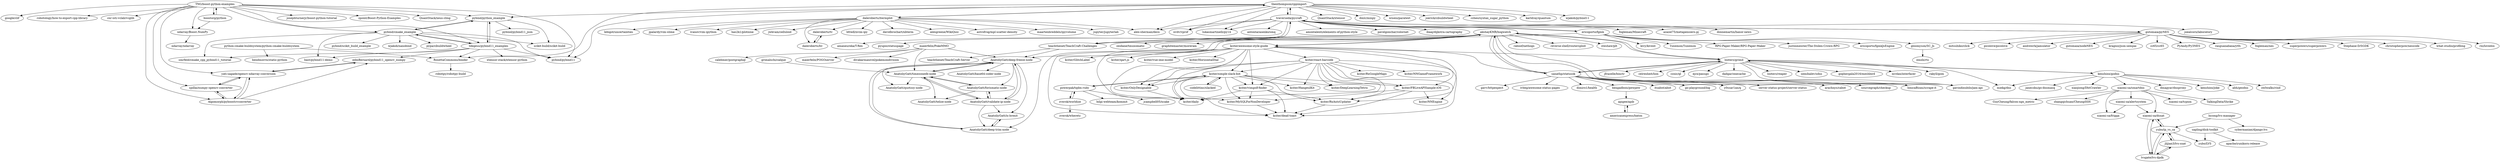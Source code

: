 digraph G {
"tbenthompson/cppimport" -> "wjakob/pybind11" ["e"=1]
"tbenthompson/cppimport" -> "pybind/pybind11" ["e"=1]
"tbenthompson/cppimport" -> "nvdv/vprof" ["e"=1]
"tbenthompson/cppimport" -> "alex-sherman/deco" ["e"=1]
"tbenthompson/cppimport" -> "pybind/python_example"
"tbenthompson/cppimport" -> "lukasmartinelli/py14" ["e"=1]
"tbenthompson/cppimport" -> "traverseda/pycraft"
"tbenthompson/cppimport" -> "QuantStack/xtensor" ["e"=1]
"tbenthompson/cppimport" -> "RosettaCommons/binder"
"tbenthompson/cppimport" -> "dmlc/minpy" ["e"=1]
"tbenthompson/cppimport" -> "wiseio/paratext" ["e"=1]
"tbenthompson/cppimport" -> "joerick/cibuildwheel" ["e"=1]
"tbenthompson/cppimport" -> "daleroberts/itermplot"
"tbenthompson/cppimport" -> "czheo/syntax_sugar_python" ["e"=1]
"tbenthompson/cppimport" -> "karldray/quantum"
"maierfelix/PokeMMO" -> "AnatoliyGatt/deep-freeze-node"
"maierfelix/PokeMMO" -> "maierfelix/POGOserver" ["e"=1]
"maierfelix/PokeMMO" -> "divakarmanivel/pokemondivision"
"maierfelix/PokeMMO" -> "AnatoliyGatt/timezonedb-node"
"maierfelix/PokeMMO" -> "calebmer/postgraphql" ["e"=1]
"kciter/awesome-style-guide" -> "kciter/vimgolf-finder"
"kciter/awesome-style-guide" -> "kciter/dead-toast"
"kciter/awesome-style-guide" -> "akshayKMR/hogwatch"
"kciter/awesome-style-guide" -> "kciter/simple-slack-bot"
"kciter/awesome-style-guide" -> "kciter/MySQLForNonDeveloper"
"kciter/awesome-style-guide" -> "kciter/react-barcode"
"kciter/awesome-style-guide" -> "kciter/OnlyDesignable"
"kciter/awesome-style-guide" -> "kciter/RxAutoUpdater"
"kciter/awesome-style-guide" -> "kciter/FBLiveAPISample-iOS"
"kciter/awesome-style-guide" -> "kciter/GlitchLabel" ["e"=1]
"kciter/awesome-style-guide" -> "looterz/grimd"
"kciter/awesome-style-guide" -> "kciter/daily"
"kciter/awesome-style-guide" -> "kciter/qart.js" ["e"=1]
"kciter/awesome-style-guide" -> "kciter/vue-ime-model"
"kciter/awesome-style-guide" -> "kciter/HorizontalDial"
"xiaomi-sa/alertsystem" -> "xiaomi-sa/frigga"
"xiaomi-sa/alertsystem" -> "xiaomi-sa/dsnat"
"pybind/cmake_example" -> "pybind/python_example"
"pybind/cmake_example" -> "tdegeus/pybind11_examples"
"pybind/cmake_example" -> "scikit-build/scikit-build" ["e"=1]
"pybind/cmake_example" -> "smrfeld/cmake_cpp_pybind11_tutorial"
"pybind/cmake_example" -> "pybind/scikit_build_example"
"pybind/cmake_example" -> "wjakob/nanobind" ["e"=1]
"pybind/cmake_example" -> "pybind/pybind11" ["e"=1]
"pybind/cmake_example" -> "pypa/cibuildwheel" ["e"=1]
"pybind/cmake_example" -> "bast/pybind11-demo"
"sanathp/statusok" -> "akshayKMR/hogwatch"
"sanathp/statusok" -> "sourcegraph/checkup" ["e"=1]
"sanathp/statusok" -> "looterz/grimd"
"sanathp/statusok" -> "gavv/httpexpect" ["e"=1]
"sanathp/statusok" -> "IonicaBizau/scrape-it" ["e"=1]
"sanathp/statusok" -> "ivbeg/awesome-status-pages" ["e"=1]
"sanathp/statusok" -> "kciter/awesome-style-guide"
"sanathp/statusok" -> "dimiro1/health" ["e"=1]
"sanathp/statusok" -> "bengadbois/pewpew"
"sanathp/statusok" -> "itsabot/abot" ["e"=1]
"sanathp/statusok" -> "go-playground/log" ["e"=1]
"sanathp/statusok" -> "y0ssar1an/q" ["e"=1]
"sanathp/statusok" -> "server-status-project/server-status" ["e"=1]
"sanathp/statusok" -> "arachnys/cabot" ["e"=1]
"sanathp/statusok" -> "gavindinubilo/jam-api" ["e"=1]
"looterz/grimd" -> "akshayKMR/hogwatch"
"looterz/grimd" -> "kenshinx/godns"
"looterz/grimd" -> "looterz/reaper"
"looterz/grimd" -> "semihalev/sdns" ["e"=1]
"looterz/grimd" -> "gophergala2016/meshbird" ["e"=1]
"looterz/grimd" -> "mvdan/interfacer" ["e"=1]
"looterz/grimd" -> "sanathp/statusok"
"looterz/grimd" -> "rakyll/gom" ["e"=1]
"looterz/grimd" -> "jfrazelle/binctr" ["e"=1]
"looterz/grimd" -> "miekg/dns" ["e"=1]
"looterz/grimd" -> "celrenheit/lion" ["e"=1]
"looterz/grimd" -> "cznic/ql" ["e"=1]
"looterz/grimd" -> "ejcx/passgo"
"looterz/grimd" -> "gavindinubilo/jam-api" ["e"=1]
"looterz/grimd" -> "dadgar/onecache"
"daleroberts/tv" -> "daleroberts/bv"
"boostorg/python" -> "TNG/boost-python-examples"
"boostorg/python" -> "ndarray/Boost.NumPy"
"traverseda/pycraft" -> "teachthenet/TeachCraft-Challenges"
"traverseda/pycraft" -> "ericoporto/fgmk"
"traverseda/pycraft" -> "fogleman/Minecraft" ["e"=1]
"traverseda/pycraft" -> "azazel75/metapensiero.pj" ["e"=1]
"traverseda/pycraft" -> "alex-sherman/deco" ["e"=1]
"traverseda/pycraft" -> "donnemartin/haxor-news" ["e"=1]
"traverseda/pycraft" -> "gutomaia/pyNES"
"traverseda/pycraft" -> "joealcorn/laboratory" ["e"=1]
"traverseda/pycraft" -> "antontarasenko/smq" ["e"=1]
"traverseda/pycraft" -> "amontalenti/elements-of-python-style" ["e"=1]
"traverseda/pycraft" -> "pavelgonchar/colornet" ["e"=1]
"traverseda/pycraft" -> "nvdv/vprof" ["e"=1]
"traverseda/pycraft" -> "tbenthompson/cppimport"
"traverseda/pycraft" -> "lukasmartinelli/py14" ["e"=1]
"traverseda/pycraft" -> "ibaaj/dijkstra-cartography" ["e"=1]
"tdegeus/pybind11_examples" -> "pybind/cmake_example"
"tdegeus/pybind11_examples" -> "pybind/python_example"
"tdegeus/pybind11_examples" -> "edmBernard/pybind11_opencv_numpy"
"tdegeus/pybind11_examples" -> "xtensor-stack/xtensor-python" ["e"=1]
"tdegeus/pybind11_examples" -> "bast/pybind11-demo"
"tdegeus/pybind11_examples" -> "pybind/pybind11" ["e"=1]
"tdegeus/pybind11_examples" -> "RosettaCommons/binder"
"tdegeus/pybind11_examples" -> "smrfeld/cmake_cpp_pybind11_tutorial"
"grimalschi/calque" -> "AnatoliyGatt/timezonedb-node"
"bengadbois/pewpew" -> "apigee/apib"
"daleroberts/itermplot" -> "daleroberts/bv"
"daleroberts/itermplot" -> "daleroberts/tv"
"daleroberts/itermplot" -> "alex-sherman/deco" ["e"=1]
"daleroberts/itermplot" -> "bfredl/nvim-ipy" ["e"=1]
"daleroberts/itermplot" -> "davidbrochart/nbterm" ["e"=1]
"daleroberts/itermplot" -> "tbenthompson/cppimport"
"daleroberts/itermplot" -> "alexgreene/WikiQuiz" ["e"=1]
"daleroberts/itermplot" -> "astrofrog/mpl-scatter-density" ["e"=1]
"daleroberts/itermplot" -> "maartenbreddels/ipyvolume" ["e"=1]
"daleroberts/itermplot" -> "jupyter/jupyterlab" ["e"=1]
"daleroberts/itermplot" -> "lebigot/uncertainties" ["e"=1]
"daleroberts/itermplot" -> "jpalardy/vim-slime" ["e"=1]
"daleroberts/itermplot" -> "ivanov/vim-ipython" ["e"=1]
"daleroberts/itermplot" -> "has2k1/plotnine" ["e"=1]
"daleroberts/itermplot" -> "jwkvam/celluloid" ["e"=1]
"pybind/python_example" -> "pybind/cmake_example"
"pybind/python_example" -> "tdegeus/pybind11_examples"
"pybind/python_example" -> "pybind/pybind11_json"
"pybind/python_example" -> "scikit-build/scikit-build" ["e"=1]
"ericoporto/fgmk" -> "traverseda/pycraft"
"ericoporto/fgmk" -> "Tuxemon/Tuxemon" ["e"=1]
"ericoporto/fgmk" -> "RPG-Paper-Maker/RPG-Paper-Maker" ["e"=1]
"ericoporto/fgmk" -> "teachthenet/TeachCraft-Challenges"
"ericoporto/fgmk" -> "justinmeister/The-Stolen-Crown-RPG" ["e"=1]
"ericoporto/fgmk" -> "ericoporto/fgmkJsEngine"
"ericoporto/fgmk" -> "gloomyson/SC_Js"
"ericoporto/fgmk" -> "kivy/kivent" ["e"=1]
"RosettaCommons/binder" -> "robotpy/robotpy-build"
"zverok/worldize" -> "zverok/wheretz"
"zverok/worldize" -> "powerpak/tqdm-ruby"
"kciter/react-barcode" -> "kciter/dead-toast"
"kciter/react-barcode" -> "kciter/vimgolf-finder"
"kciter/react-barcode" -> "kciter/OnlyDesignable"
"kciter/react-barcode" -> "kciter/RxAutoUpdater"
"kciter/react-barcode" -> "kciter/MySQLForNonDeveloper"
"kciter/react-barcode" -> "kciter/simple-slack-bot"
"kciter/react-barcode" -> "kciter/daily"
"kciter/react-barcode" -> "kciter/FBLiveAPISample-iOS"
"kciter/react-barcode" -> "kciter/HangeulKit"
"kciter/react-barcode" -> "kciter/DeepLearningTetris"
"kciter/react-barcode" -> "kciter/NNEngine"
"kciter/react-barcode" -> "kciter/RxGoogleMaps"
"kciter/react-barcode" -> "kciter/NNGameFramework"
"lxcong/lvs-manager" -> "cybermaniax/django-lvs"
"lxcong/lvs-manager" -> "yubo/ip_vs_ca"
"jlijian3/lvs-snat" -> "lvsgate/lvs-dpdk"
"jlijian3/lvs-snat" -> "yubo/ip_vs_ca"
"kenshinx/godns" -> "kenshinx/joke"
"kenshinx/godns" -> "abh/geodns" ["e"=1]
"kenshinx/godns" -> "owlwalks/rind"
"kenshinx/godns" -> "miekg/dns" ["e"=1]
"kenshinx/godns" -> "looterz/grimd"
"kenshinx/godns" -> "janeczku/go-dnsmasq"
"kenshinx/godns" -> "xiaojiong/DhtCrawler" ["e"=1]
"kenshinx/godns" -> "xiaomi-sa/smartdns"
"kenshinx/godns" -> "dmagyar/dnsproxy"
"gutomaia/pyNES" -> "gutomaia/nodeNES"
"gutomaia/pyNES" -> "traverseda/pycraft"
"gutomaia/pyNES" -> "kragniz/json-sempai" ["e"=1]
"gutomaia/pyNES" -> "cc65/cc65" ["e"=1]
"gutomaia/pyNES" -> "PyAndy/Py3NES"
"gutomaia/pyNES" -> "rasguanabana/ytfs" ["e"=1]
"gutomaia/pyNES" -> "fogleman/nes" ["e"=1]
"gutomaia/pyNES" -> "superpowers/superpowers" ["e"=1]
"gutomaia/pyNES" -> "Stephane-D/SGDK" ["e"=1]
"gutomaia/pyNES" -> "christopherpow/nesicide" ["e"=1]
"gutomaia/pyNES" -> "what-studio/profiling" ["e"=1]
"gutomaia/pyNES" -> "rxi/lovedos" ["e"=1]
"gutomaia/pyNES" -> "mitsuhiko/click" ["e"=1]
"gutomaia/pyNES" -> "picolove/picolove" ["e"=1]
"gutomaia/pyNES" -> "andrewrk/jamulator"
"xiaomi-sa/smartdns" -> "xiaomi-sa/dsnat"
"xiaomi-sa/smartdns" -> "xiaomi-sa/alertsystem"
"xiaomi-sa/smartdns" -> "xiaomi-sa/frigga"
"xiaomi-sa/smartdns" -> "xiaomi-sa/tcpxm"
"xiaomi-sa/smartdns" -> "TalkingData/Shrike" ["e"=1]
"xiaomi-sa/smartdns" -> "GuyCheung/falcon-ngx_metric" ["e"=1]
"xiaomi-sa/smartdns" -> "zhangqichuan/CheungSSH" ["e"=1]
"codelittinc/slacked" -> "kciter/simple-slack-bot"
"akshayKMR/hogwatch" -> "looterz/grimd"
"akshayKMR/hogwatch" -> "IonicaBizau/scrape-it" ["e"=1]
"akshayKMR/hogwatch" -> "kciter/awesome-style-guide"
"akshayKMR/hogwatch" -> "teachthenet/TeachCraft-Challenges"
"akshayKMR/hogwatch" -> "sanathp/statusok"
"akshayKMR/hogwatch" -> "raboof/nethogs" ["e"=1]
"akshayKMR/hogwatch" -> "reverse-shell/routersploit" ["e"=1]
"akshayKMR/hogwatch" -> "steshaw/plt" ["e"=1]
"akshayKMR/hogwatch" -> "amaneureka/T-Rex" ["e"=1]
"akshayKMR/hogwatch" -> "pyupio/statuspage" ["e"=1]
"akshayKMR/hogwatch" -> "oxidane/tmuxomatic" ["e"=1]
"akshayKMR/hogwatch" -> "gavindinubilo/jam-api" ["e"=1]
"akshayKMR/hogwatch" -> "AnatoliyGatt/deep-freeze-node"
"akshayKMR/hogwatch" -> "AnatoliyGatt/deep-trim-node"
"akshayKMR/hogwatch" -> "graphitemaster/moreram" ["e"=1]
"TNG/boost-python-examples" -> "boostorg/python"
"TNG/boost-python-examples" -> "ndarray/Boost.NumPy"
"TNG/boost-python-examples" -> "josephturnerjr/boost-python-tutorial"
"TNG/boost-python-examples" -> "tdegeus/pybind11_examples"
"TNG/boost-python-examples" -> "pybind/pybind11" ["e"=1]
"TNG/boost-python-examples" -> "Algomorph/pyboostcvconverter"
"TNG/boost-python-examples" -> "spillai/numpy-opencv-converter"
"TNG/boost-python-examples" -> "pybind/cmake_example"
"TNG/boost-python-examples" -> "pybind/python_example"
"TNG/boost-python-examples" -> "zpoint/Boost-Python-Examples"
"TNG/boost-python-examples" -> "QuantStack/xeus-cling" ["e"=1]
"TNG/boost-python-examples" -> "google/clif" ["e"=1]
"TNG/boost-python-examples" -> "yati-sagade/opencv-ndarray-conversion"
"TNG/boost-python-examples" -> "robotology/how-to-export-cpp-library" ["e"=1]
"TNG/boost-python-examples" -> "cnr-isti-vclab/vcglib" ["e"=1]
"americanexpress/baton" -> "apigee/apib"
"daleroberts/bv" -> "daleroberts/tv"
"yubo/ip_vs_ca" -> "lvsgate/lvs-dpdk"
"yubo/ip_vs_ca" -> "xiaomi-sa/dsnat"
"yubo/ip_vs_ca" -> "jlijian3/lvs-snat"
"yubo/ip_vs_ca" -> "yubo/LVS"
"kciter/FBLiveAPISample-iOS" -> "kciter/dead-toast"
"kciter/FBLiveAPISample-iOS" -> "kciter/RxAutoUpdater"
"kciter/FBLiveAPISample-iOS" -> "kciter/daily"
"kciter/FBLiveAPISample-iOS" -> "kciter/NNEngine"
"python-cmake-buildsystem/python-cmake-buildsystem" -> "bendmorris/static-python"
"python-cmake-buildsystem/python-cmake-buildsystem" -> "RosettaCommons/binder"
"gloomyson/SC_Js" -> "emnh/rts"
"Algomorph/pyboostcvconverter" -> "yati-sagade/opencv-ndarray-conversion"
"Algomorph/pyboostcvconverter" -> "spillai/numpy-opencv-converter"
"Algomorph/pyboostcvconverter" -> "edmBernard/pybind11_opencv_numpy"
"edmBernard/pybind11_opencv_numpy" -> "yati-sagade/opencv-ndarray-conversion"
"ndarray/Boost.NumPy" -> "ndarray/ndarray"
"kciter/MySQLForNonDeveloper" -> "kciter/dead-toast"
"kciter/simple-slack-bot" -> "kciter/dead-toast"
"kciter/simple-slack-bot" -> "powerpak/tqdm-ruby"
"kciter/simple-slack-bot" -> "kciter/vimgolf-finder"
"kciter/simple-slack-bot" -> "kciter/RxAutoUpdater"
"kciter/simple-slack-bot" -> "kciter/daily"
"kciter/simple-slack-bot" -> "kciter/MySQLForNonDeveloper"
"kciter/simple-slack-bot" -> "codelittinc/slacked"
"kciter/simple-slack-bot" -> "kciter/OnlyDesignable"
"kciter/simple-slack-bot" -> "kciter/FBLiveAPISample-iOS"
"kciter/simple-slack-bot" -> "kciter/HangeulKit"
"kciter/simple-slack-bot" -> "kciter/DeepLearningTetris"
"apigee/apib" -> "americanexpress/baton"
"teachthenet/TeachCraft-Challenges" -> "teachthenet/TeachCraft-Server"
"teachthenet/TeachCraft-Challenges" -> "traverseda/pycraft"
"teachthenet/TeachCraft-Challenges" -> "AnatoliyGatt/deep-freeze-node"
"spillai/numpy-opencv-converter" -> "yati-sagade/opencv-ndarray-conversion"
"spillai/numpy-opencv-converter" -> "Algomorph/pyboostcvconverter"
"kciter/OnlyDesignable" -> "kciter/daily"
"kciter/RxAutoUpdater" -> "kciter/dead-toast"
"kciter/vimgolf-finder" -> "kciter/dead-toast"
"kciter/vimgolf-finder" -> "kciter/RxAutoUpdater"
"kciter/vimgolf-finder" -> "kciter/daily"
"kciter/vimgolf-finder" -> "kciter/MySQLForNonDeveloper"
"powerpak/tqdm-ruby" -> "kciter/simple-slack-bot"
"powerpak/tqdm-ruby" -> "bilgi-webteam/kommit" ["e"=1]
"powerpak/tqdm-ruby" -> "zverok/worldize"
"powerpak/tqdm-ruby" -> "jcampbell05/xcake" ["e"=1]
"AnatoliyGatt/timezonedb-node" -> "AnatoliyGatt/forismatic-node"
"AnatoliyGatt/timezonedb-node" -> "AnatoliyGatt/validate-ip-node"
"AnatoliyGatt/timezonedb-node" -> "AnatoliyGatt/deep-freeze-node"
"AnatoliyGatt/timezonedb-node" -> "AnatoliyGatt/quotzzy-node"
"AnatoliyGatt/timezonedb-node" -> "AnatoliyGatt/telize-node"
"AnatoliyGatt/deep-freeze-node" -> "AnatoliyGatt/validate-ip-node"
"AnatoliyGatt/deep-freeze-node" -> "AnatoliyGatt/timezonedb-node"
"AnatoliyGatt/deep-freeze-node" -> "AnatoliyGatt/deep-trim-node"
"AnatoliyGatt/deep-freeze-node" -> "AnatoliyGatt/forismatic-node"
"AnatoliyGatt/deep-freeze-node" -> "AnatoliyGatt/is-brexit"
"AnatoliyGatt/deep-freeze-node" -> "AnatoliyGatt/base64-coder-node"
"AnatoliyGatt/deep-freeze-node" -> "AnatoliyGatt/quotzzy-node"
"AnatoliyGatt/is-brexit" -> "AnatoliyGatt/deep-trim-node"
"yati-sagade/opencv-ndarray-conversion" -> "spillai/numpy-opencv-converter"
"yati-sagade/opencv-ndarray-conversion" -> "Algomorph/pyboostcvconverter"
"yati-sagade/opencv-ndarray-conversion" -> "edmBernard/pybind11_opencv_numpy"
"AnatoliyGatt/forismatic-node" -> "AnatoliyGatt/validate-ip-node"
"AnatoliyGatt/forismatic-node" -> "AnatoliyGatt/timezonedb-node"
"AnatoliyGatt/forismatic-node" -> "AnatoliyGatt/telize-node"
"AnatoliyGatt/validate-ip-node" -> "AnatoliyGatt/forismatic-node"
"AnatoliyGatt/validate-ip-node" -> "AnatoliyGatt/deep-freeze-node"
"AnatoliyGatt/validate-ip-node" -> "AnatoliyGatt/is-brexit"
"AnatoliyGatt/validate-ip-node" -> "AnatoliyGatt/timezonedb-node"
"AnatoliyGatt/validate-ip-node" -> "AnatoliyGatt/deep-trim-node"
"lvsgate/lvs-dpdk" -> "jlijian3/lvs-snat"
"lvsgate/lvs-dpdk" -> "yubo/ip_vs_ca"
"lvsgate/lvs-dpdk" -> "xiaomi-sa/dsnat"
"AnatoliyGatt/deep-trim-node" -> "AnatoliyGatt/is-brexit"
"AnatoliyGatt/deep-trim-node" -> "AnatoliyGatt/deep-freeze-node"
"xiaomi-sa/dsnat" -> "yubo/ip_vs_ca"
"xiaomi-sa/dsnat" -> "lvsgate/lvs-dpdk"
"sapling/disk-toolkit" -> "yubo/LVS"
"sapling/disk-toolkit" -> "apache/yunikorn-release" ["e"=1]
"tbenthompson/cppimport" ["l"="20.758,4.404"]
"wjakob/pybind11" ["l"="-11.588,21.798"]
"pybind/pybind11" ["l"="-11.867,21.884"]
"nvdv/vprof" ["l"="22.725,3.874"]
"alex-sherman/deco" ["l"="22.617,3.869"]
"pybind/python_example" ["l"="20.872,4.406"]
"lukasmartinelli/py14" ["l"="-9.371,-17.579"]
"traverseda/pycraft" ["l"="20.656,4.392"]
"QuantStack/xtensor" ["l"="-11.455,21.643"]
"RosettaCommons/binder" ["l"="20.828,4.357"]
"dmlc/minpy" ["l"="33.138,35.776"]
"wiseio/paratext" ["l"="21.617,28.864"]
"joerick/cibuildwheel" ["l"="23.426,3.649"]
"daleroberts/itermplot" ["l"="20.77,4.457"]
"czheo/syntax_sugar_python" ["l"="22.97,4.165"]
"karldray/quantum" ["l"="20.759,4.361"]
"maierfelix/PokeMMO" ["l"="20.466,4.472"]
"AnatoliyGatt/deep-freeze-node" ["l"="20.488,4.42"]
"maierfelix/POGOserver" ["l"="-50.216,4.069"]
"divakarmanivel/pokemondivision" ["l"="20.454,4.499"]
"AnatoliyGatt/timezonedb-node" ["l"="20.492,4.453"]
"calebmer/postgraphql" ["l"="25.41,-26.983"]
"kciter/awesome-style-guide" ["l"="20.406,4.308"]
"kciter/vimgolf-finder" ["l"="20.389,4.269"]
"kciter/dead-toast" ["l"="20.401,4.27"]
"akshayKMR/hogwatch" ["l"="20.43,4.372"]
"kciter/simple-slack-bot" ["l"="20.396,4.248"]
"kciter/MySQLForNonDeveloper" ["l"="20.392,4.281"]
"kciter/react-barcode" ["l"="20.424,4.261"]
"kciter/OnlyDesignable" ["l"="20.421,4.28"]
"kciter/RxAutoUpdater" ["l"="20.412,4.274"]
"kciter/FBLiveAPISample-iOS" ["l"="20.408,4.261"]
"kciter/GlitchLabel" ["l"="-51.285,4.324"]
"looterz/grimd" ["l"="20.359,4.39"]
"kciter/daily" ["l"="20.404,4.278"]
"kciter/qart.js" ["l"="13.604,-34.338"]
"kciter/vue-ime-model" ["l"="20.434,4.318"]
"kciter/HorizontalDial" ["l"="20.452,4.297"]
"xiaomi-sa/alertsystem" ["l"="20.164,4.485"]
"xiaomi-sa/frigga" ["l"="20.182,4.503"]
"xiaomi-sa/dsnat" ["l"="20.139,4.497"]
"pybind/cmake_example" ["l"="20.904,4.398"]
"tdegeus/pybind11_examples" ["l"="20.895,4.376"]
"scikit-build/scikit-build" ["l"="23.441,3.592"]
"smrfeld/cmake_cpp_pybind11_tutorial" ["l"="20.908,4.354"]
"pybind/scikit_build_example" ["l"="20.871,4.381"]
"wjakob/nanobind" ["l"="-12.418,26.616"]
"pypa/cibuildwheel" ["l"="23.304,3.634"]
"bast/pybind11-demo" ["l"="20.919,4.378"]
"sanathp/statusok" ["l"="20.377,4.35"]
"sourcegraph/checkup" ["l"="-13.007,1.969"]
"gavv/httpexpect" ["l"="-13.25,1.495"]
"IonicaBizau/scrape-it" ["l"="13.951,-34.249"]
"ivbeg/awesome-status-pages" ["l"="-32.327,-22.784"]
"dimiro1/health" ["l"="-14.344,2.25"]
"bengadbois/pewpew" ["l"="20.309,4.313"]
"itsabot/abot" ["l"="28.231,-18.765"]
"go-playground/log" ["l"="-12.8,1.77"]
"y0ssar1an/q" ["l"="-13.22,1.852"]
"server-status-project/server-status" ["l"="-32.259,-22.754"]
"arachnys/cabot" ["l"="-15.626,-4.897"]
"gavindinubilo/jam-api" ["l"="13.799,-34.104"]
"kenshinx/godns" ["l"="20.282,4.429"]
"looterz/reaper" ["l"="20.374,4.418"]
"semihalev/sdns" ["l"="-38.221,-19.019"]
"gophergala2016/meshbird" ["l"="-15.601,-3.499"]
"mvdan/interfacer" ["l"="-13.089,1.996"]
"rakyll/gom" ["l"="-12.99,1.933"]
"jfrazelle/binctr" ["l"="-11.907,19.123"]
"miekg/dns" ["l"="-13.019,1.604"]
"celrenheit/lion" ["l"="-12.904,2.07"]
"cznic/ql" ["l"="-12.932,1.874"]
"ejcx/passgo" ["l"="20.351,4.448"]
"dadgar/onecache" ["l"="20.315,4.384"]
"daleroberts/tv" ["l"="20.792,4.504"]
"daleroberts/bv" ["l"="20.766,4.503"]
"boostorg/python" ["l"="20.964,4.445"]
"TNG/boost-python-examples" ["l"="20.951,4.408"]
"ndarray/Boost.NumPy" ["l"="20.995,4.445"]
"teachthenet/TeachCraft-Challenges" ["l"="20.567,4.398"]
"ericoporto/fgmk" ["l"="20.622,4.426"]
"fogleman/Minecraft" ["l"="22.5,4.33"]
"azazel75/metapensiero.pj" ["l"="24.123,5.471"]
"donnemartin/haxor-news" ["l"="28.293,-18.9"]
"gutomaia/pyNES" ["l"="20.66,4.338"]
"joealcorn/laboratory" ["l"="22.637,3.845"]
"antontarasenko/smq" ["l"="28.194,-18.911"]
"amontalenti/elements-of-python-style" ["l"="22.689,4.072"]
"pavelgonchar/colornet" ["l"="33.622,32.36"]
"ibaaj/dijkstra-cartography" ["l"="28.313,-18.767"]
"edmBernard/pybind11_opencv_numpy" ["l"="20.945,4.353"]
"xtensor-stack/xtensor-python" ["l"="-11.569,21.492"]
"grimalschi/calque" ["l"="20.508,4.504"]
"apigee/apib" ["l"="20.263,4.288"]
"bfredl/nvim-ipy" ["l"="-10.764,-22.086"]
"davidbrochart/nbterm" ["l"="21.032,28.986"]
"alexgreene/WikiQuiz" ["l"="28.506,-18.825"]
"astrofrog/mpl-scatter-density" ["l"="21.441,28.742"]
"maartenbreddels/ipyvolume" ["l"="21.33,28.879"]
"jupyter/jupyterlab" ["l"="21.504,28.862"]
"lebigot/uncertainties" ["l"="21.61,34.632"]
"jpalardy/vim-slime" ["l"="-10.649,-22.144"]
"ivanov/vim-ipython" ["l"="-10.577,-22.24"]
"has2k1/plotnine" ["l"="20.189,43.585"]
"jwkvam/celluloid" ["l"="23.4,33.837"]
"pybind/pybind11_json" ["l"="20.871,4.441"]
"Tuxemon/Tuxemon" ["l"="-25.242,32.316"]
"RPG-Paper-Maker/RPG-Paper-Maker" ["l"="-23.96,32.293"]
"justinmeister/The-Stolen-Crown-RPG" ["l"="24.175,37.04"]
"ericoporto/fgmkJsEngine" ["l"="20.607,4.448"]
"gloomyson/SC_Js" ["l"="20.628,4.487"]
"kivy/kivent" ["l"="22.608,5.475"]
"robotpy/robotpy-build" ["l"="20.817,4.336"]
"zverok/worldize" ["l"="20.358,4.173"]
"zverok/wheretz" ["l"="20.349,4.141"]
"powerpak/tqdm-ruby" ["l"="20.37,4.206"]
"kciter/HangeulKit" ["l"="20.412,4.244"]
"kciter/DeepLearningTetris" ["l"="20.416,4.236"]
"kciter/NNEngine" ["l"="20.428,4.242"]
"kciter/RxGoogleMaps" ["l"="20.446,4.237"]
"kciter/NNGameFramework" ["l"="20.452,4.254"]
"lxcong/lvs-manager" ["l"="20.084,4.544"]
"cybermaniax/django-lvs" ["l"="20.065,4.561"]
"yubo/ip_vs_ca" ["l"="20.108,4.513"]
"jlijian3/lvs-snat" ["l"="20.092,4.497"]
"lvsgate/lvs-dpdk" ["l"="20.113,4.493"]
"kenshinx/joke" ["l"="20.291,4.457"]
"abh/geodns" ["l"="-12.602,1.877"]
"owlwalks/rind" ["l"="20.263,4.463"]
"janeczku/go-dnsmasq" ["l"="20.235,4.42"]
"xiaojiong/DhtCrawler" ["l"="-35.995,-22.416"]
"xiaomi-sa/smartdns" ["l"="20.199,4.477"]
"dmagyar/dnsproxy" ["l"="20.267,4.405"]
"gutomaia/nodeNES" ["l"="20.632,4.31"]
"kragniz/json-sempai" ["l"="-9.429,-17.608"]
"cc65/cc65" ["l"="-42.527,15.529"]
"PyAndy/Py3NES" ["l"="20.693,4.318"]
"rasguanabana/ytfs" ["l"="-12.155,-20.258"]
"fogleman/nes" ["l"="-13.244,1.995"]
"superpowers/superpowers" ["l"="-9.3,-17.554"]
"Stephane-D/SGDK" ["l"="-44.283,16.637"]
"christopherpow/nesicide" ["l"="-15.231,26.992"]
"what-studio/profiling" ["l"="22.621,3.942"]
"rxi/lovedos" ["l"="-13.628,23.432"]
"mitsuhiko/click" ["l"="22.55,3.998"]
"picolove/picolove" ["l"="-13.222,24.924"]
"andrewrk/jamulator" ["l"="20.667,4.289"]
"xiaomi-sa/tcpxm" ["l"="20.212,4.508"]
"TalkingData/Shrike" ["l"="-14.128,0.914"]
"GuyCheung/falcon-ngx_metric" ["l"="-8.808,2.023"]
"zhangqichuan/CheungSSH" ["l"="-9.132,1.986"]
"codelittinc/slacked" ["l"="20.401,4.218"]
"raboof/nethogs" ["l"="-11.332,1.986"]
"reverse-shell/routersploit" ["l"="-7.451,-43.122"]
"steshaw/plt" ["l"="-8.413,12.001"]
"amaneureka/T-Rex" ["l"="-11.388,24.033"]
"pyupio/statuspage" ["l"="28.146,-18.954"]
"oxidane/tmuxomatic" ["l"="-10.887,-22.26"]
"AnatoliyGatt/deep-trim-node" ["l"="20.466,4.406"]
"graphitemaster/moreram" ["l"="-9.984,46.725"]
"josephturnerjr/boost-python-tutorial" ["l"="20.978,4.42"]
"Algomorph/pyboostcvconverter" ["l"="20.969,4.377"]
"spillai/numpy-opencv-converter" ["l"="20.99,4.374"]
"zpoint/Boost-Python-Examples" ["l"="20.987,4.406"]
"QuantStack/xeus-cling" ["l"="-11.469,21.611"]
"google/clif" ["l"="-14.14,-0.377"]
"yati-sagade/opencv-ndarray-conversion" ["l"="20.971,4.36"]
"robotology/how-to-export-cpp-library" ["l"="-11.893,20.88"]
"cnr-isti-vclab/vcglib" ["l"="-11.178,27.296"]
"americanexpress/baton" ["l"="20.238,4.273"]
"yubo/LVS" ["l"="20.085,4.517"]
"python-cmake-buildsystem/python-cmake-buildsystem" ["l"="20.838,4.302"]
"bendmorris/static-python" ["l"="20.848,4.265"]
"emnh/rts" ["l"="20.632,4.525"]
"ndarray/ndarray" ["l"="21.027,4.464"]
"teachthenet/TeachCraft-Server" ["l"="20.563,4.422"]
"bilgi-webteam/kommit" ["l"="-9.256,-17.655"]
"jcampbell05/xcake" ["l"="-52.14,4.546"]
"AnatoliyGatt/forismatic-node" ["l"="20.496,4.44"]
"AnatoliyGatt/validate-ip-node" ["l"="20.48,4.434"]
"AnatoliyGatt/quotzzy-node" ["l"="20.505,4.433"]
"AnatoliyGatt/telize-node" ["l"="20.511,4.454"]
"AnatoliyGatt/is-brexit" ["l"="20.468,4.421"]
"AnatoliyGatt/base64-coder-node" ["l"="20.503,4.404"]
"sapling/disk-toolkit" ["l"="20.068,4.516"]
"apache/yunikorn-release" ["l"="11.534,24.083"]
}